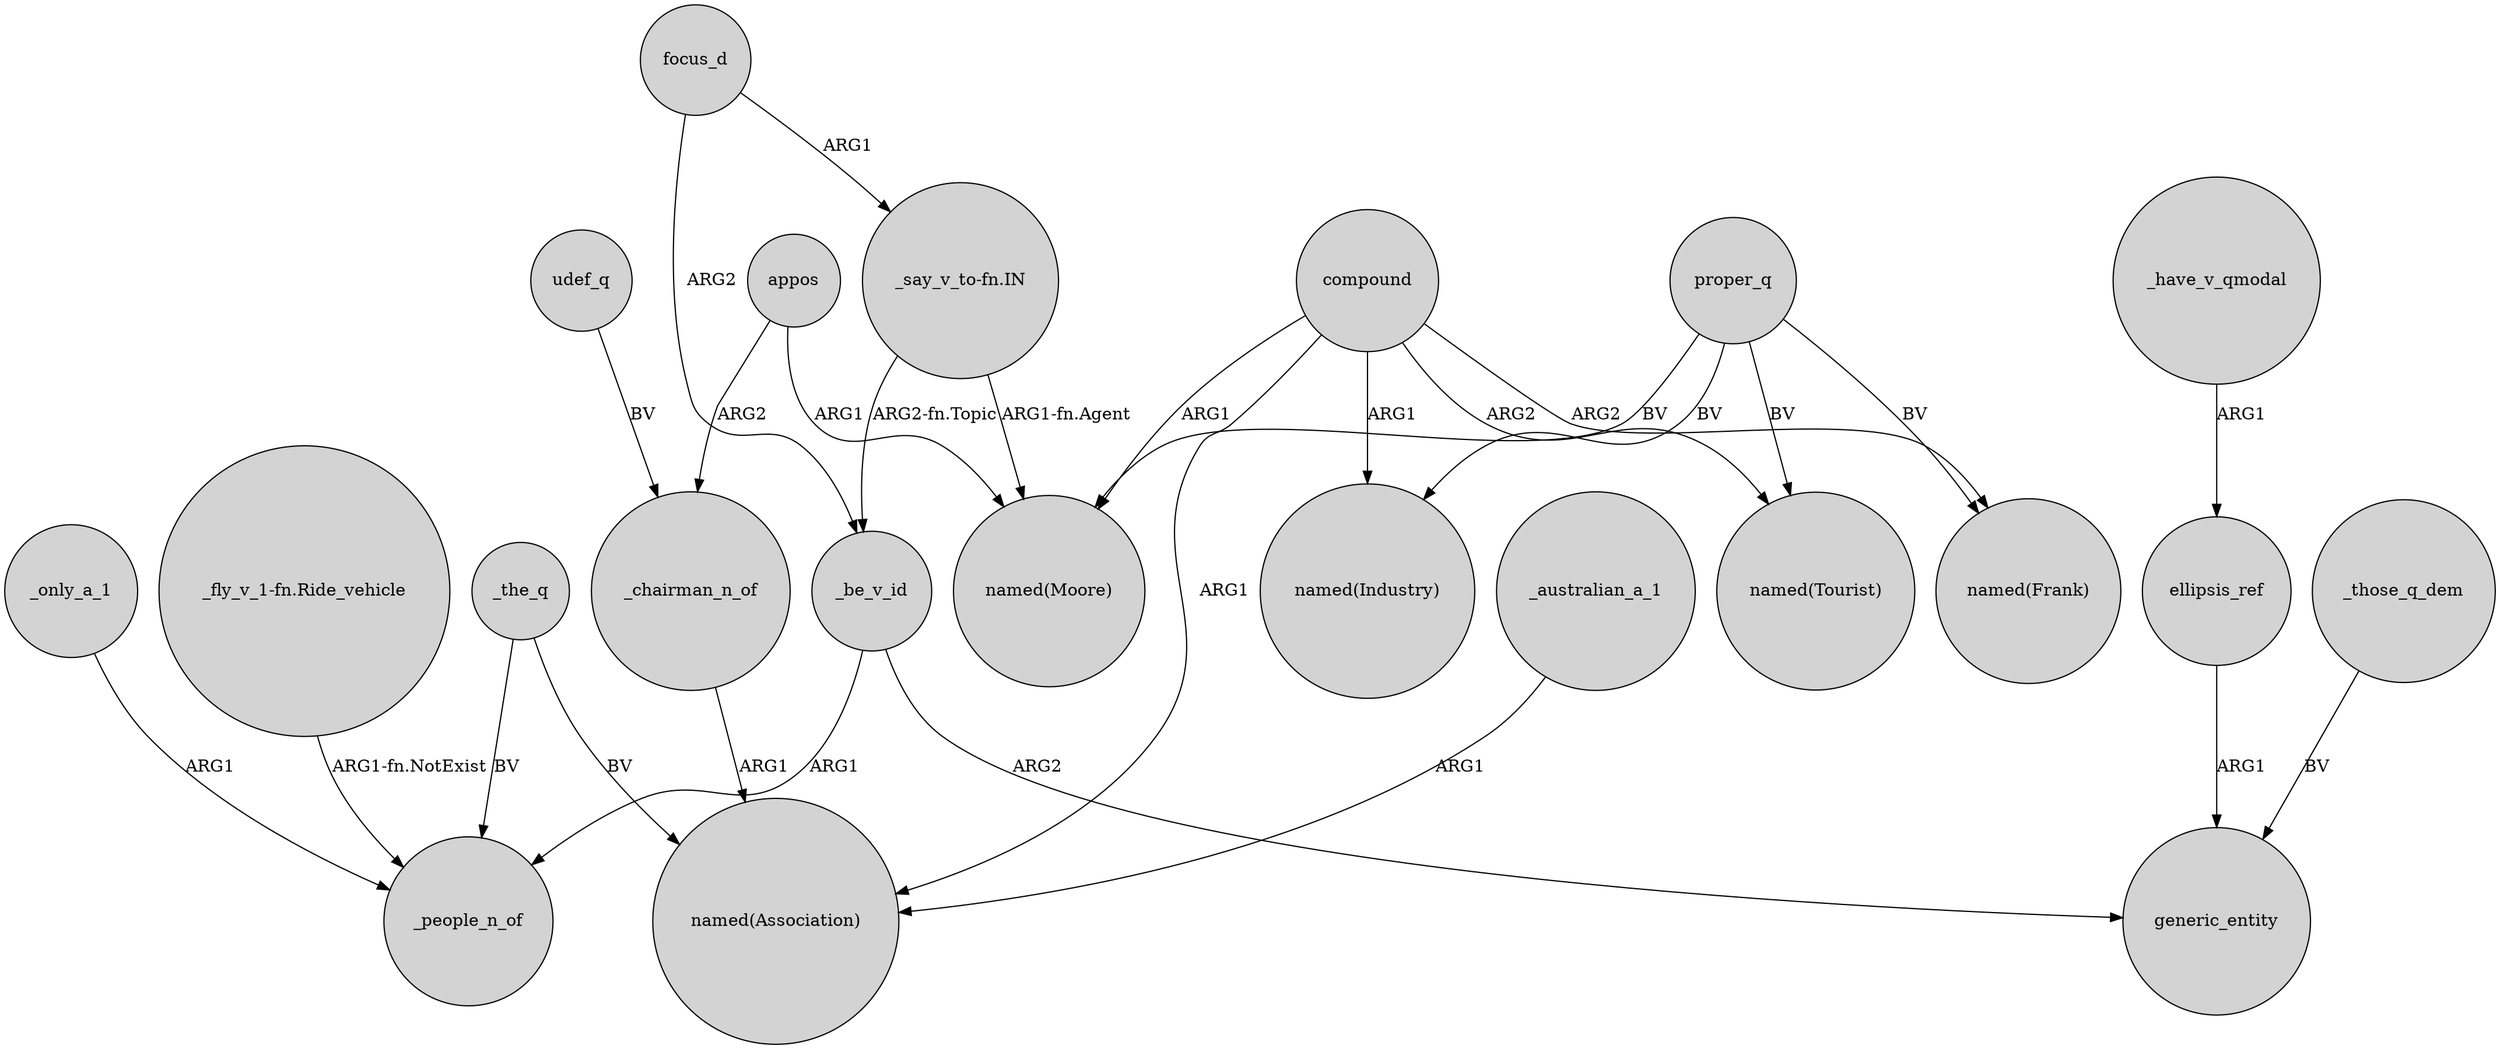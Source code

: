 digraph {
	node [shape=circle style=filled]
	focus_d -> _be_v_id [label=ARG2]
	"_fly_v_1-fn.Ride_vehicle" -> _people_n_of [label="ARG1-fn.NotExist"]
	proper_q -> "named(Tourist)" [label=BV]
	compound -> "named(Tourist)" [label=ARG2]
	_be_v_id -> _people_n_of [label=ARG1]
	udef_q -> _chairman_n_of [label=BV]
	focus_d -> "_say_v_to-fn.IN" [label=ARG1]
	_be_v_id -> generic_entity [label=ARG2]
	"_say_v_to-fn.IN" -> _be_v_id [label="ARG2-fn.Topic"]
	compound -> "named(Industry)" [label=ARG1]
	appos -> _chairman_n_of [label=ARG2]
	proper_q -> "named(Industry)" [label=BV]
	compound -> "named(Moore)" [label=ARG1]
	_have_v_qmodal -> ellipsis_ref [label=ARG1]
	proper_q -> "named(Moore)" [label=BV]
	_only_a_1 -> _people_n_of [label=ARG1]
	_the_q -> "named(Association)" [label=BV]
	_chairman_n_of -> "named(Association)" [label=ARG1]
	"_say_v_to-fn.IN" -> "named(Moore)" [label="ARG1-fn.Agent"]
	compound -> "named(Association)" [label=ARG1]
	ellipsis_ref -> generic_entity [label=ARG1]
	compound -> "named(Frank)" [label=ARG2]
	_those_q_dem -> generic_entity [label=BV]
	_australian_a_1 -> "named(Association)" [label=ARG1]
	_the_q -> _people_n_of [label=BV]
	appos -> "named(Moore)" [label=ARG1]
	proper_q -> "named(Frank)" [label=BV]
}
